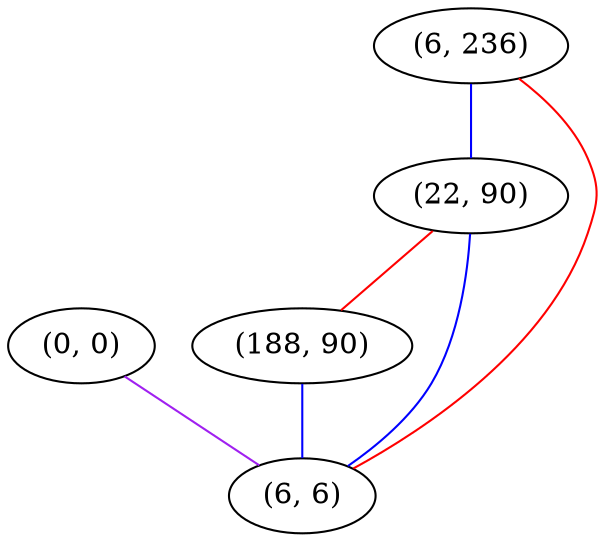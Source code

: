 graph "" {
"(0, 0)";
"(6, 236)";
"(22, 90)";
"(188, 90)";
"(6, 6)";
"(0, 0)" -- "(6, 6)"  [color=purple, key=0, weight=4];
"(6, 236)" -- "(22, 90)"  [color=blue, key=0, weight=3];
"(6, 236)" -- "(6, 6)"  [color=red, key=0, weight=1];
"(22, 90)" -- "(188, 90)"  [color=red, key=0, weight=1];
"(22, 90)" -- "(6, 6)"  [color=blue, key=0, weight=3];
"(188, 90)" -- "(6, 6)"  [color=blue, key=0, weight=3];
}
